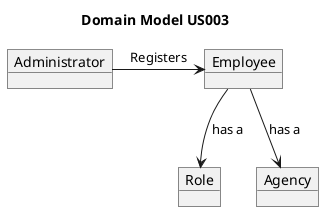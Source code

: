 @startuml

title Domain Model US003

object Employee
object Role
object Agency
object Administrator

Administrator -> Employee: Registers
Employee --> Role: has a
Employee --> Agency: has a

@enduml
